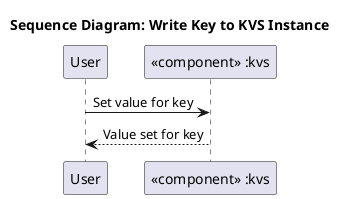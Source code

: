 @startuml

title Sequence Diagram: Write Key to KVS Instance

participant "User" as actor
participant "«component» :kvs" as kvs

actor -> kvs: Set value for key
kvs --> actor: Value set for key

@enduml
